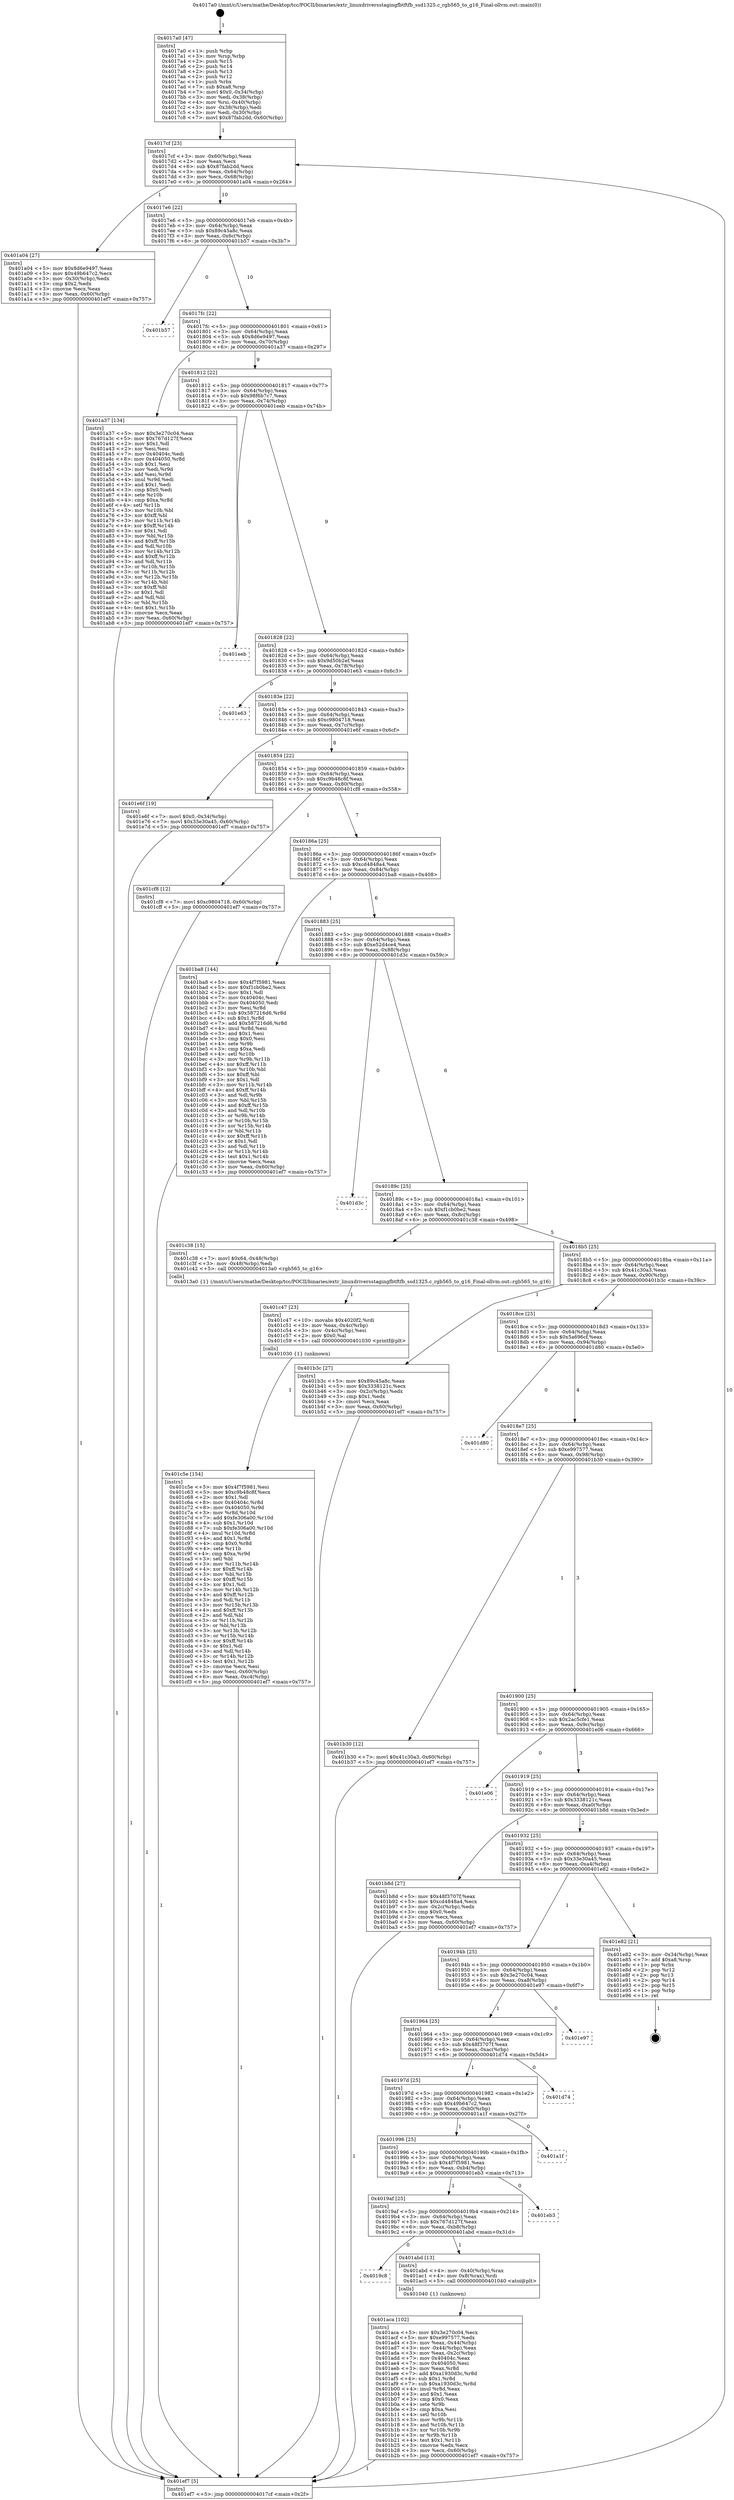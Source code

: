 digraph "0x4017a0" {
  label = "0x4017a0 (/mnt/c/Users/mathe/Desktop/tcc/POCII/binaries/extr_linuxdriversstagingfbtftfb_ssd1325.c_rgb565_to_g16_Final-ollvm.out::main(0))"
  labelloc = "t"
  node[shape=record]

  Entry [label="",width=0.3,height=0.3,shape=circle,fillcolor=black,style=filled]
  "0x4017cf" [label="{
     0x4017cf [23]\l
     | [instrs]\l
     &nbsp;&nbsp;0x4017cf \<+3\>: mov -0x60(%rbp),%eax\l
     &nbsp;&nbsp;0x4017d2 \<+2\>: mov %eax,%ecx\l
     &nbsp;&nbsp;0x4017d4 \<+6\>: sub $0x87fab2dd,%ecx\l
     &nbsp;&nbsp;0x4017da \<+3\>: mov %eax,-0x64(%rbp)\l
     &nbsp;&nbsp;0x4017dd \<+3\>: mov %ecx,-0x68(%rbp)\l
     &nbsp;&nbsp;0x4017e0 \<+6\>: je 0000000000401a04 \<main+0x264\>\l
  }"]
  "0x401a04" [label="{
     0x401a04 [27]\l
     | [instrs]\l
     &nbsp;&nbsp;0x401a04 \<+5\>: mov $0x8d6e9497,%eax\l
     &nbsp;&nbsp;0x401a09 \<+5\>: mov $0x49b647c2,%ecx\l
     &nbsp;&nbsp;0x401a0e \<+3\>: mov -0x30(%rbp),%edx\l
     &nbsp;&nbsp;0x401a11 \<+3\>: cmp $0x2,%edx\l
     &nbsp;&nbsp;0x401a14 \<+3\>: cmovne %ecx,%eax\l
     &nbsp;&nbsp;0x401a17 \<+3\>: mov %eax,-0x60(%rbp)\l
     &nbsp;&nbsp;0x401a1a \<+5\>: jmp 0000000000401ef7 \<main+0x757\>\l
  }"]
  "0x4017e6" [label="{
     0x4017e6 [22]\l
     | [instrs]\l
     &nbsp;&nbsp;0x4017e6 \<+5\>: jmp 00000000004017eb \<main+0x4b\>\l
     &nbsp;&nbsp;0x4017eb \<+3\>: mov -0x64(%rbp),%eax\l
     &nbsp;&nbsp;0x4017ee \<+5\>: sub $0x89c45a8c,%eax\l
     &nbsp;&nbsp;0x4017f3 \<+3\>: mov %eax,-0x6c(%rbp)\l
     &nbsp;&nbsp;0x4017f6 \<+6\>: je 0000000000401b57 \<main+0x3b7\>\l
  }"]
  "0x401ef7" [label="{
     0x401ef7 [5]\l
     | [instrs]\l
     &nbsp;&nbsp;0x401ef7 \<+5\>: jmp 00000000004017cf \<main+0x2f\>\l
  }"]
  "0x4017a0" [label="{
     0x4017a0 [47]\l
     | [instrs]\l
     &nbsp;&nbsp;0x4017a0 \<+1\>: push %rbp\l
     &nbsp;&nbsp;0x4017a1 \<+3\>: mov %rsp,%rbp\l
     &nbsp;&nbsp;0x4017a4 \<+2\>: push %r15\l
     &nbsp;&nbsp;0x4017a6 \<+2\>: push %r14\l
     &nbsp;&nbsp;0x4017a8 \<+2\>: push %r13\l
     &nbsp;&nbsp;0x4017aa \<+2\>: push %r12\l
     &nbsp;&nbsp;0x4017ac \<+1\>: push %rbx\l
     &nbsp;&nbsp;0x4017ad \<+7\>: sub $0xa8,%rsp\l
     &nbsp;&nbsp;0x4017b4 \<+7\>: movl $0x0,-0x34(%rbp)\l
     &nbsp;&nbsp;0x4017bb \<+3\>: mov %edi,-0x38(%rbp)\l
     &nbsp;&nbsp;0x4017be \<+4\>: mov %rsi,-0x40(%rbp)\l
     &nbsp;&nbsp;0x4017c2 \<+3\>: mov -0x38(%rbp),%edi\l
     &nbsp;&nbsp;0x4017c5 \<+3\>: mov %edi,-0x30(%rbp)\l
     &nbsp;&nbsp;0x4017c8 \<+7\>: movl $0x87fab2dd,-0x60(%rbp)\l
  }"]
  Exit [label="",width=0.3,height=0.3,shape=circle,fillcolor=black,style=filled,peripheries=2]
  "0x401b57" [label="{
     0x401b57\l
  }", style=dashed]
  "0x4017fc" [label="{
     0x4017fc [22]\l
     | [instrs]\l
     &nbsp;&nbsp;0x4017fc \<+5\>: jmp 0000000000401801 \<main+0x61\>\l
     &nbsp;&nbsp;0x401801 \<+3\>: mov -0x64(%rbp),%eax\l
     &nbsp;&nbsp;0x401804 \<+5\>: sub $0x8d6e9497,%eax\l
     &nbsp;&nbsp;0x401809 \<+3\>: mov %eax,-0x70(%rbp)\l
     &nbsp;&nbsp;0x40180c \<+6\>: je 0000000000401a37 \<main+0x297\>\l
  }"]
  "0x401c5e" [label="{
     0x401c5e [154]\l
     | [instrs]\l
     &nbsp;&nbsp;0x401c5e \<+5\>: mov $0x4f7f5981,%esi\l
     &nbsp;&nbsp;0x401c63 \<+5\>: mov $0xc9b48c8f,%ecx\l
     &nbsp;&nbsp;0x401c68 \<+2\>: mov $0x1,%dl\l
     &nbsp;&nbsp;0x401c6a \<+8\>: mov 0x40404c,%r8d\l
     &nbsp;&nbsp;0x401c72 \<+8\>: mov 0x404050,%r9d\l
     &nbsp;&nbsp;0x401c7a \<+3\>: mov %r8d,%r10d\l
     &nbsp;&nbsp;0x401c7d \<+7\>: add $0xfe306a00,%r10d\l
     &nbsp;&nbsp;0x401c84 \<+4\>: sub $0x1,%r10d\l
     &nbsp;&nbsp;0x401c88 \<+7\>: sub $0xfe306a00,%r10d\l
     &nbsp;&nbsp;0x401c8f \<+4\>: imul %r10d,%r8d\l
     &nbsp;&nbsp;0x401c93 \<+4\>: and $0x1,%r8d\l
     &nbsp;&nbsp;0x401c97 \<+4\>: cmp $0x0,%r8d\l
     &nbsp;&nbsp;0x401c9b \<+4\>: sete %r11b\l
     &nbsp;&nbsp;0x401c9f \<+4\>: cmp $0xa,%r9d\l
     &nbsp;&nbsp;0x401ca3 \<+3\>: setl %bl\l
     &nbsp;&nbsp;0x401ca6 \<+3\>: mov %r11b,%r14b\l
     &nbsp;&nbsp;0x401ca9 \<+4\>: xor $0xff,%r14b\l
     &nbsp;&nbsp;0x401cad \<+3\>: mov %bl,%r15b\l
     &nbsp;&nbsp;0x401cb0 \<+4\>: xor $0xff,%r15b\l
     &nbsp;&nbsp;0x401cb4 \<+3\>: xor $0x1,%dl\l
     &nbsp;&nbsp;0x401cb7 \<+3\>: mov %r14b,%r12b\l
     &nbsp;&nbsp;0x401cba \<+4\>: and $0xff,%r12b\l
     &nbsp;&nbsp;0x401cbe \<+3\>: and %dl,%r11b\l
     &nbsp;&nbsp;0x401cc1 \<+3\>: mov %r15b,%r13b\l
     &nbsp;&nbsp;0x401cc4 \<+4\>: and $0xff,%r13b\l
     &nbsp;&nbsp;0x401cc8 \<+2\>: and %dl,%bl\l
     &nbsp;&nbsp;0x401cca \<+3\>: or %r11b,%r12b\l
     &nbsp;&nbsp;0x401ccd \<+3\>: or %bl,%r13b\l
     &nbsp;&nbsp;0x401cd0 \<+3\>: xor %r13b,%r12b\l
     &nbsp;&nbsp;0x401cd3 \<+3\>: or %r15b,%r14b\l
     &nbsp;&nbsp;0x401cd6 \<+4\>: xor $0xff,%r14b\l
     &nbsp;&nbsp;0x401cda \<+3\>: or $0x1,%dl\l
     &nbsp;&nbsp;0x401cdd \<+3\>: and %dl,%r14b\l
     &nbsp;&nbsp;0x401ce0 \<+3\>: or %r14b,%r12b\l
     &nbsp;&nbsp;0x401ce3 \<+4\>: test $0x1,%r12b\l
     &nbsp;&nbsp;0x401ce7 \<+3\>: cmovne %ecx,%esi\l
     &nbsp;&nbsp;0x401cea \<+3\>: mov %esi,-0x60(%rbp)\l
     &nbsp;&nbsp;0x401ced \<+6\>: mov %eax,-0xc4(%rbp)\l
     &nbsp;&nbsp;0x401cf3 \<+5\>: jmp 0000000000401ef7 \<main+0x757\>\l
  }"]
  "0x401a37" [label="{
     0x401a37 [134]\l
     | [instrs]\l
     &nbsp;&nbsp;0x401a37 \<+5\>: mov $0x3e270c04,%eax\l
     &nbsp;&nbsp;0x401a3c \<+5\>: mov $0x767d127f,%ecx\l
     &nbsp;&nbsp;0x401a41 \<+2\>: mov $0x1,%dl\l
     &nbsp;&nbsp;0x401a43 \<+2\>: xor %esi,%esi\l
     &nbsp;&nbsp;0x401a45 \<+7\>: mov 0x40404c,%edi\l
     &nbsp;&nbsp;0x401a4c \<+8\>: mov 0x404050,%r8d\l
     &nbsp;&nbsp;0x401a54 \<+3\>: sub $0x1,%esi\l
     &nbsp;&nbsp;0x401a57 \<+3\>: mov %edi,%r9d\l
     &nbsp;&nbsp;0x401a5a \<+3\>: add %esi,%r9d\l
     &nbsp;&nbsp;0x401a5d \<+4\>: imul %r9d,%edi\l
     &nbsp;&nbsp;0x401a61 \<+3\>: and $0x1,%edi\l
     &nbsp;&nbsp;0x401a64 \<+3\>: cmp $0x0,%edi\l
     &nbsp;&nbsp;0x401a67 \<+4\>: sete %r10b\l
     &nbsp;&nbsp;0x401a6b \<+4\>: cmp $0xa,%r8d\l
     &nbsp;&nbsp;0x401a6f \<+4\>: setl %r11b\l
     &nbsp;&nbsp;0x401a73 \<+3\>: mov %r10b,%bl\l
     &nbsp;&nbsp;0x401a76 \<+3\>: xor $0xff,%bl\l
     &nbsp;&nbsp;0x401a79 \<+3\>: mov %r11b,%r14b\l
     &nbsp;&nbsp;0x401a7c \<+4\>: xor $0xff,%r14b\l
     &nbsp;&nbsp;0x401a80 \<+3\>: xor $0x1,%dl\l
     &nbsp;&nbsp;0x401a83 \<+3\>: mov %bl,%r15b\l
     &nbsp;&nbsp;0x401a86 \<+4\>: and $0xff,%r15b\l
     &nbsp;&nbsp;0x401a8a \<+3\>: and %dl,%r10b\l
     &nbsp;&nbsp;0x401a8d \<+3\>: mov %r14b,%r12b\l
     &nbsp;&nbsp;0x401a90 \<+4\>: and $0xff,%r12b\l
     &nbsp;&nbsp;0x401a94 \<+3\>: and %dl,%r11b\l
     &nbsp;&nbsp;0x401a97 \<+3\>: or %r10b,%r15b\l
     &nbsp;&nbsp;0x401a9a \<+3\>: or %r11b,%r12b\l
     &nbsp;&nbsp;0x401a9d \<+3\>: xor %r12b,%r15b\l
     &nbsp;&nbsp;0x401aa0 \<+3\>: or %r14b,%bl\l
     &nbsp;&nbsp;0x401aa3 \<+3\>: xor $0xff,%bl\l
     &nbsp;&nbsp;0x401aa6 \<+3\>: or $0x1,%dl\l
     &nbsp;&nbsp;0x401aa9 \<+2\>: and %dl,%bl\l
     &nbsp;&nbsp;0x401aab \<+3\>: or %bl,%r15b\l
     &nbsp;&nbsp;0x401aae \<+4\>: test $0x1,%r15b\l
     &nbsp;&nbsp;0x401ab2 \<+3\>: cmovne %ecx,%eax\l
     &nbsp;&nbsp;0x401ab5 \<+3\>: mov %eax,-0x60(%rbp)\l
     &nbsp;&nbsp;0x401ab8 \<+5\>: jmp 0000000000401ef7 \<main+0x757\>\l
  }"]
  "0x401812" [label="{
     0x401812 [22]\l
     | [instrs]\l
     &nbsp;&nbsp;0x401812 \<+5\>: jmp 0000000000401817 \<main+0x77\>\l
     &nbsp;&nbsp;0x401817 \<+3\>: mov -0x64(%rbp),%eax\l
     &nbsp;&nbsp;0x40181a \<+5\>: sub $0x98f6b7c7,%eax\l
     &nbsp;&nbsp;0x40181f \<+3\>: mov %eax,-0x74(%rbp)\l
     &nbsp;&nbsp;0x401822 \<+6\>: je 0000000000401eeb \<main+0x74b\>\l
  }"]
  "0x401c47" [label="{
     0x401c47 [23]\l
     | [instrs]\l
     &nbsp;&nbsp;0x401c47 \<+10\>: movabs $0x4020f2,%rdi\l
     &nbsp;&nbsp;0x401c51 \<+3\>: mov %eax,-0x4c(%rbp)\l
     &nbsp;&nbsp;0x401c54 \<+3\>: mov -0x4c(%rbp),%esi\l
     &nbsp;&nbsp;0x401c57 \<+2\>: mov $0x0,%al\l
     &nbsp;&nbsp;0x401c59 \<+5\>: call 0000000000401030 \<printf@plt\>\l
     | [calls]\l
     &nbsp;&nbsp;0x401030 \{1\} (unknown)\l
  }"]
  "0x401eeb" [label="{
     0x401eeb\l
  }", style=dashed]
  "0x401828" [label="{
     0x401828 [22]\l
     | [instrs]\l
     &nbsp;&nbsp;0x401828 \<+5\>: jmp 000000000040182d \<main+0x8d\>\l
     &nbsp;&nbsp;0x40182d \<+3\>: mov -0x64(%rbp),%eax\l
     &nbsp;&nbsp;0x401830 \<+5\>: sub $0x9d50b2ef,%eax\l
     &nbsp;&nbsp;0x401835 \<+3\>: mov %eax,-0x78(%rbp)\l
     &nbsp;&nbsp;0x401838 \<+6\>: je 0000000000401e63 \<main+0x6c3\>\l
  }"]
  "0x401aca" [label="{
     0x401aca [102]\l
     | [instrs]\l
     &nbsp;&nbsp;0x401aca \<+5\>: mov $0x3e270c04,%ecx\l
     &nbsp;&nbsp;0x401acf \<+5\>: mov $0xe997577,%edx\l
     &nbsp;&nbsp;0x401ad4 \<+3\>: mov %eax,-0x44(%rbp)\l
     &nbsp;&nbsp;0x401ad7 \<+3\>: mov -0x44(%rbp),%eax\l
     &nbsp;&nbsp;0x401ada \<+3\>: mov %eax,-0x2c(%rbp)\l
     &nbsp;&nbsp;0x401add \<+7\>: mov 0x40404c,%eax\l
     &nbsp;&nbsp;0x401ae4 \<+7\>: mov 0x404050,%esi\l
     &nbsp;&nbsp;0x401aeb \<+3\>: mov %eax,%r8d\l
     &nbsp;&nbsp;0x401aee \<+7\>: add $0xa1930d3c,%r8d\l
     &nbsp;&nbsp;0x401af5 \<+4\>: sub $0x1,%r8d\l
     &nbsp;&nbsp;0x401af9 \<+7\>: sub $0xa1930d3c,%r8d\l
     &nbsp;&nbsp;0x401b00 \<+4\>: imul %r8d,%eax\l
     &nbsp;&nbsp;0x401b04 \<+3\>: and $0x1,%eax\l
     &nbsp;&nbsp;0x401b07 \<+3\>: cmp $0x0,%eax\l
     &nbsp;&nbsp;0x401b0a \<+4\>: sete %r9b\l
     &nbsp;&nbsp;0x401b0e \<+3\>: cmp $0xa,%esi\l
     &nbsp;&nbsp;0x401b11 \<+4\>: setl %r10b\l
     &nbsp;&nbsp;0x401b15 \<+3\>: mov %r9b,%r11b\l
     &nbsp;&nbsp;0x401b18 \<+3\>: and %r10b,%r11b\l
     &nbsp;&nbsp;0x401b1b \<+3\>: xor %r10b,%r9b\l
     &nbsp;&nbsp;0x401b1e \<+3\>: or %r9b,%r11b\l
     &nbsp;&nbsp;0x401b21 \<+4\>: test $0x1,%r11b\l
     &nbsp;&nbsp;0x401b25 \<+3\>: cmovne %edx,%ecx\l
     &nbsp;&nbsp;0x401b28 \<+3\>: mov %ecx,-0x60(%rbp)\l
     &nbsp;&nbsp;0x401b2b \<+5\>: jmp 0000000000401ef7 \<main+0x757\>\l
  }"]
  "0x401e63" [label="{
     0x401e63\l
  }", style=dashed]
  "0x40183e" [label="{
     0x40183e [22]\l
     | [instrs]\l
     &nbsp;&nbsp;0x40183e \<+5\>: jmp 0000000000401843 \<main+0xa3\>\l
     &nbsp;&nbsp;0x401843 \<+3\>: mov -0x64(%rbp),%eax\l
     &nbsp;&nbsp;0x401846 \<+5\>: sub $0xc9804718,%eax\l
     &nbsp;&nbsp;0x40184b \<+3\>: mov %eax,-0x7c(%rbp)\l
     &nbsp;&nbsp;0x40184e \<+6\>: je 0000000000401e6f \<main+0x6cf\>\l
  }"]
  "0x4019c8" [label="{
     0x4019c8\l
  }", style=dashed]
  "0x401e6f" [label="{
     0x401e6f [19]\l
     | [instrs]\l
     &nbsp;&nbsp;0x401e6f \<+7\>: movl $0x0,-0x34(%rbp)\l
     &nbsp;&nbsp;0x401e76 \<+7\>: movl $0x33e30a45,-0x60(%rbp)\l
     &nbsp;&nbsp;0x401e7d \<+5\>: jmp 0000000000401ef7 \<main+0x757\>\l
  }"]
  "0x401854" [label="{
     0x401854 [22]\l
     | [instrs]\l
     &nbsp;&nbsp;0x401854 \<+5\>: jmp 0000000000401859 \<main+0xb9\>\l
     &nbsp;&nbsp;0x401859 \<+3\>: mov -0x64(%rbp),%eax\l
     &nbsp;&nbsp;0x40185c \<+5\>: sub $0xc9b48c8f,%eax\l
     &nbsp;&nbsp;0x401861 \<+3\>: mov %eax,-0x80(%rbp)\l
     &nbsp;&nbsp;0x401864 \<+6\>: je 0000000000401cf8 \<main+0x558\>\l
  }"]
  "0x401abd" [label="{
     0x401abd [13]\l
     | [instrs]\l
     &nbsp;&nbsp;0x401abd \<+4\>: mov -0x40(%rbp),%rax\l
     &nbsp;&nbsp;0x401ac1 \<+4\>: mov 0x8(%rax),%rdi\l
     &nbsp;&nbsp;0x401ac5 \<+5\>: call 0000000000401040 \<atoi@plt\>\l
     | [calls]\l
     &nbsp;&nbsp;0x401040 \{1\} (unknown)\l
  }"]
  "0x401cf8" [label="{
     0x401cf8 [12]\l
     | [instrs]\l
     &nbsp;&nbsp;0x401cf8 \<+7\>: movl $0xc9804718,-0x60(%rbp)\l
     &nbsp;&nbsp;0x401cff \<+5\>: jmp 0000000000401ef7 \<main+0x757\>\l
  }"]
  "0x40186a" [label="{
     0x40186a [25]\l
     | [instrs]\l
     &nbsp;&nbsp;0x40186a \<+5\>: jmp 000000000040186f \<main+0xcf\>\l
     &nbsp;&nbsp;0x40186f \<+3\>: mov -0x64(%rbp),%eax\l
     &nbsp;&nbsp;0x401872 \<+5\>: sub $0xcd4848a4,%eax\l
     &nbsp;&nbsp;0x401877 \<+6\>: mov %eax,-0x84(%rbp)\l
     &nbsp;&nbsp;0x40187d \<+6\>: je 0000000000401ba8 \<main+0x408\>\l
  }"]
  "0x4019af" [label="{
     0x4019af [25]\l
     | [instrs]\l
     &nbsp;&nbsp;0x4019af \<+5\>: jmp 00000000004019b4 \<main+0x214\>\l
     &nbsp;&nbsp;0x4019b4 \<+3\>: mov -0x64(%rbp),%eax\l
     &nbsp;&nbsp;0x4019b7 \<+5\>: sub $0x767d127f,%eax\l
     &nbsp;&nbsp;0x4019bc \<+6\>: mov %eax,-0xb8(%rbp)\l
     &nbsp;&nbsp;0x4019c2 \<+6\>: je 0000000000401abd \<main+0x31d\>\l
  }"]
  "0x401ba8" [label="{
     0x401ba8 [144]\l
     | [instrs]\l
     &nbsp;&nbsp;0x401ba8 \<+5\>: mov $0x4f7f5981,%eax\l
     &nbsp;&nbsp;0x401bad \<+5\>: mov $0xf1cb0be2,%ecx\l
     &nbsp;&nbsp;0x401bb2 \<+2\>: mov $0x1,%dl\l
     &nbsp;&nbsp;0x401bb4 \<+7\>: mov 0x40404c,%esi\l
     &nbsp;&nbsp;0x401bbb \<+7\>: mov 0x404050,%edi\l
     &nbsp;&nbsp;0x401bc2 \<+3\>: mov %esi,%r8d\l
     &nbsp;&nbsp;0x401bc5 \<+7\>: sub $0x587216d6,%r8d\l
     &nbsp;&nbsp;0x401bcc \<+4\>: sub $0x1,%r8d\l
     &nbsp;&nbsp;0x401bd0 \<+7\>: add $0x587216d6,%r8d\l
     &nbsp;&nbsp;0x401bd7 \<+4\>: imul %r8d,%esi\l
     &nbsp;&nbsp;0x401bdb \<+3\>: and $0x1,%esi\l
     &nbsp;&nbsp;0x401bde \<+3\>: cmp $0x0,%esi\l
     &nbsp;&nbsp;0x401be1 \<+4\>: sete %r9b\l
     &nbsp;&nbsp;0x401be5 \<+3\>: cmp $0xa,%edi\l
     &nbsp;&nbsp;0x401be8 \<+4\>: setl %r10b\l
     &nbsp;&nbsp;0x401bec \<+3\>: mov %r9b,%r11b\l
     &nbsp;&nbsp;0x401bef \<+4\>: xor $0xff,%r11b\l
     &nbsp;&nbsp;0x401bf3 \<+3\>: mov %r10b,%bl\l
     &nbsp;&nbsp;0x401bf6 \<+3\>: xor $0xff,%bl\l
     &nbsp;&nbsp;0x401bf9 \<+3\>: xor $0x1,%dl\l
     &nbsp;&nbsp;0x401bfc \<+3\>: mov %r11b,%r14b\l
     &nbsp;&nbsp;0x401bff \<+4\>: and $0xff,%r14b\l
     &nbsp;&nbsp;0x401c03 \<+3\>: and %dl,%r9b\l
     &nbsp;&nbsp;0x401c06 \<+3\>: mov %bl,%r15b\l
     &nbsp;&nbsp;0x401c09 \<+4\>: and $0xff,%r15b\l
     &nbsp;&nbsp;0x401c0d \<+3\>: and %dl,%r10b\l
     &nbsp;&nbsp;0x401c10 \<+3\>: or %r9b,%r14b\l
     &nbsp;&nbsp;0x401c13 \<+3\>: or %r10b,%r15b\l
     &nbsp;&nbsp;0x401c16 \<+3\>: xor %r15b,%r14b\l
     &nbsp;&nbsp;0x401c19 \<+3\>: or %bl,%r11b\l
     &nbsp;&nbsp;0x401c1c \<+4\>: xor $0xff,%r11b\l
     &nbsp;&nbsp;0x401c20 \<+3\>: or $0x1,%dl\l
     &nbsp;&nbsp;0x401c23 \<+3\>: and %dl,%r11b\l
     &nbsp;&nbsp;0x401c26 \<+3\>: or %r11b,%r14b\l
     &nbsp;&nbsp;0x401c29 \<+4\>: test $0x1,%r14b\l
     &nbsp;&nbsp;0x401c2d \<+3\>: cmovne %ecx,%eax\l
     &nbsp;&nbsp;0x401c30 \<+3\>: mov %eax,-0x60(%rbp)\l
     &nbsp;&nbsp;0x401c33 \<+5\>: jmp 0000000000401ef7 \<main+0x757\>\l
  }"]
  "0x401883" [label="{
     0x401883 [25]\l
     | [instrs]\l
     &nbsp;&nbsp;0x401883 \<+5\>: jmp 0000000000401888 \<main+0xe8\>\l
     &nbsp;&nbsp;0x401888 \<+3\>: mov -0x64(%rbp),%eax\l
     &nbsp;&nbsp;0x40188b \<+5\>: sub $0xe52d4ce4,%eax\l
     &nbsp;&nbsp;0x401890 \<+6\>: mov %eax,-0x88(%rbp)\l
     &nbsp;&nbsp;0x401896 \<+6\>: je 0000000000401d3c \<main+0x59c\>\l
  }"]
  "0x401eb3" [label="{
     0x401eb3\l
  }", style=dashed]
  "0x401d3c" [label="{
     0x401d3c\l
  }", style=dashed]
  "0x40189c" [label="{
     0x40189c [25]\l
     | [instrs]\l
     &nbsp;&nbsp;0x40189c \<+5\>: jmp 00000000004018a1 \<main+0x101\>\l
     &nbsp;&nbsp;0x4018a1 \<+3\>: mov -0x64(%rbp),%eax\l
     &nbsp;&nbsp;0x4018a4 \<+5\>: sub $0xf1cb0be2,%eax\l
     &nbsp;&nbsp;0x4018a9 \<+6\>: mov %eax,-0x8c(%rbp)\l
     &nbsp;&nbsp;0x4018af \<+6\>: je 0000000000401c38 \<main+0x498\>\l
  }"]
  "0x401996" [label="{
     0x401996 [25]\l
     | [instrs]\l
     &nbsp;&nbsp;0x401996 \<+5\>: jmp 000000000040199b \<main+0x1fb\>\l
     &nbsp;&nbsp;0x40199b \<+3\>: mov -0x64(%rbp),%eax\l
     &nbsp;&nbsp;0x40199e \<+5\>: sub $0x4f7f5981,%eax\l
     &nbsp;&nbsp;0x4019a3 \<+6\>: mov %eax,-0xb4(%rbp)\l
     &nbsp;&nbsp;0x4019a9 \<+6\>: je 0000000000401eb3 \<main+0x713\>\l
  }"]
  "0x401c38" [label="{
     0x401c38 [15]\l
     | [instrs]\l
     &nbsp;&nbsp;0x401c38 \<+7\>: movl $0x64,-0x48(%rbp)\l
     &nbsp;&nbsp;0x401c3f \<+3\>: mov -0x48(%rbp),%edi\l
     &nbsp;&nbsp;0x401c42 \<+5\>: call 00000000004013a0 \<rgb565_to_g16\>\l
     | [calls]\l
     &nbsp;&nbsp;0x4013a0 \{1\} (/mnt/c/Users/mathe/Desktop/tcc/POCII/binaries/extr_linuxdriversstagingfbtftfb_ssd1325.c_rgb565_to_g16_Final-ollvm.out::rgb565_to_g16)\l
  }"]
  "0x4018b5" [label="{
     0x4018b5 [25]\l
     | [instrs]\l
     &nbsp;&nbsp;0x4018b5 \<+5\>: jmp 00000000004018ba \<main+0x11a\>\l
     &nbsp;&nbsp;0x4018ba \<+3\>: mov -0x64(%rbp),%eax\l
     &nbsp;&nbsp;0x4018bd \<+5\>: sub $0x41c30a3,%eax\l
     &nbsp;&nbsp;0x4018c2 \<+6\>: mov %eax,-0x90(%rbp)\l
     &nbsp;&nbsp;0x4018c8 \<+6\>: je 0000000000401b3c \<main+0x39c\>\l
  }"]
  "0x401a1f" [label="{
     0x401a1f\l
  }", style=dashed]
  "0x401b3c" [label="{
     0x401b3c [27]\l
     | [instrs]\l
     &nbsp;&nbsp;0x401b3c \<+5\>: mov $0x89c45a8c,%eax\l
     &nbsp;&nbsp;0x401b41 \<+5\>: mov $0x3338121c,%ecx\l
     &nbsp;&nbsp;0x401b46 \<+3\>: mov -0x2c(%rbp),%edx\l
     &nbsp;&nbsp;0x401b49 \<+3\>: cmp $0x1,%edx\l
     &nbsp;&nbsp;0x401b4c \<+3\>: cmovl %ecx,%eax\l
     &nbsp;&nbsp;0x401b4f \<+3\>: mov %eax,-0x60(%rbp)\l
     &nbsp;&nbsp;0x401b52 \<+5\>: jmp 0000000000401ef7 \<main+0x757\>\l
  }"]
  "0x4018ce" [label="{
     0x4018ce [25]\l
     | [instrs]\l
     &nbsp;&nbsp;0x4018ce \<+5\>: jmp 00000000004018d3 \<main+0x133\>\l
     &nbsp;&nbsp;0x4018d3 \<+3\>: mov -0x64(%rbp),%eax\l
     &nbsp;&nbsp;0x4018d6 \<+5\>: sub $0x5a696cf,%eax\l
     &nbsp;&nbsp;0x4018db \<+6\>: mov %eax,-0x94(%rbp)\l
     &nbsp;&nbsp;0x4018e1 \<+6\>: je 0000000000401d80 \<main+0x5e0\>\l
  }"]
  "0x40197d" [label="{
     0x40197d [25]\l
     | [instrs]\l
     &nbsp;&nbsp;0x40197d \<+5\>: jmp 0000000000401982 \<main+0x1e2\>\l
     &nbsp;&nbsp;0x401982 \<+3\>: mov -0x64(%rbp),%eax\l
     &nbsp;&nbsp;0x401985 \<+5\>: sub $0x49b647c2,%eax\l
     &nbsp;&nbsp;0x40198a \<+6\>: mov %eax,-0xb0(%rbp)\l
     &nbsp;&nbsp;0x401990 \<+6\>: je 0000000000401a1f \<main+0x27f\>\l
  }"]
  "0x401d80" [label="{
     0x401d80\l
  }", style=dashed]
  "0x4018e7" [label="{
     0x4018e7 [25]\l
     | [instrs]\l
     &nbsp;&nbsp;0x4018e7 \<+5\>: jmp 00000000004018ec \<main+0x14c\>\l
     &nbsp;&nbsp;0x4018ec \<+3\>: mov -0x64(%rbp),%eax\l
     &nbsp;&nbsp;0x4018ef \<+5\>: sub $0xe997577,%eax\l
     &nbsp;&nbsp;0x4018f4 \<+6\>: mov %eax,-0x98(%rbp)\l
     &nbsp;&nbsp;0x4018fa \<+6\>: je 0000000000401b30 \<main+0x390\>\l
  }"]
  "0x401d74" [label="{
     0x401d74\l
  }", style=dashed]
  "0x401b30" [label="{
     0x401b30 [12]\l
     | [instrs]\l
     &nbsp;&nbsp;0x401b30 \<+7\>: movl $0x41c30a3,-0x60(%rbp)\l
     &nbsp;&nbsp;0x401b37 \<+5\>: jmp 0000000000401ef7 \<main+0x757\>\l
  }"]
  "0x401900" [label="{
     0x401900 [25]\l
     | [instrs]\l
     &nbsp;&nbsp;0x401900 \<+5\>: jmp 0000000000401905 \<main+0x165\>\l
     &nbsp;&nbsp;0x401905 \<+3\>: mov -0x64(%rbp),%eax\l
     &nbsp;&nbsp;0x401908 \<+5\>: sub $0x2ac5cfe1,%eax\l
     &nbsp;&nbsp;0x40190d \<+6\>: mov %eax,-0x9c(%rbp)\l
     &nbsp;&nbsp;0x401913 \<+6\>: je 0000000000401e06 \<main+0x666\>\l
  }"]
  "0x401964" [label="{
     0x401964 [25]\l
     | [instrs]\l
     &nbsp;&nbsp;0x401964 \<+5\>: jmp 0000000000401969 \<main+0x1c9\>\l
     &nbsp;&nbsp;0x401969 \<+3\>: mov -0x64(%rbp),%eax\l
     &nbsp;&nbsp;0x40196c \<+5\>: sub $0x48f3707f,%eax\l
     &nbsp;&nbsp;0x401971 \<+6\>: mov %eax,-0xac(%rbp)\l
     &nbsp;&nbsp;0x401977 \<+6\>: je 0000000000401d74 \<main+0x5d4\>\l
  }"]
  "0x401e06" [label="{
     0x401e06\l
  }", style=dashed]
  "0x401919" [label="{
     0x401919 [25]\l
     | [instrs]\l
     &nbsp;&nbsp;0x401919 \<+5\>: jmp 000000000040191e \<main+0x17e\>\l
     &nbsp;&nbsp;0x40191e \<+3\>: mov -0x64(%rbp),%eax\l
     &nbsp;&nbsp;0x401921 \<+5\>: sub $0x3338121c,%eax\l
     &nbsp;&nbsp;0x401926 \<+6\>: mov %eax,-0xa0(%rbp)\l
     &nbsp;&nbsp;0x40192c \<+6\>: je 0000000000401b8d \<main+0x3ed\>\l
  }"]
  "0x401e97" [label="{
     0x401e97\l
  }", style=dashed]
  "0x401b8d" [label="{
     0x401b8d [27]\l
     | [instrs]\l
     &nbsp;&nbsp;0x401b8d \<+5\>: mov $0x48f3707f,%eax\l
     &nbsp;&nbsp;0x401b92 \<+5\>: mov $0xcd4848a4,%ecx\l
     &nbsp;&nbsp;0x401b97 \<+3\>: mov -0x2c(%rbp),%edx\l
     &nbsp;&nbsp;0x401b9a \<+3\>: cmp $0x0,%edx\l
     &nbsp;&nbsp;0x401b9d \<+3\>: cmove %ecx,%eax\l
     &nbsp;&nbsp;0x401ba0 \<+3\>: mov %eax,-0x60(%rbp)\l
     &nbsp;&nbsp;0x401ba3 \<+5\>: jmp 0000000000401ef7 \<main+0x757\>\l
  }"]
  "0x401932" [label="{
     0x401932 [25]\l
     | [instrs]\l
     &nbsp;&nbsp;0x401932 \<+5\>: jmp 0000000000401937 \<main+0x197\>\l
     &nbsp;&nbsp;0x401937 \<+3\>: mov -0x64(%rbp),%eax\l
     &nbsp;&nbsp;0x40193a \<+5\>: sub $0x33e30a45,%eax\l
     &nbsp;&nbsp;0x40193f \<+6\>: mov %eax,-0xa4(%rbp)\l
     &nbsp;&nbsp;0x401945 \<+6\>: je 0000000000401e82 \<main+0x6e2\>\l
  }"]
  "0x40194b" [label="{
     0x40194b [25]\l
     | [instrs]\l
     &nbsp;&nbsp;0x40194b \<+5\>: jmp 0000000000401950 \<main+0x1b0\>\l
     &nbsp;&nbsp;0x401950 \<+3\>: mov -0x64(%rbp),%eax\l
     &nbsp;&nbsp;0x401953 \<+5\>: sub $0x3e270c04,%eax\l
     &nbsp;&nbsp;0x401958 \<+6\>: mov %eax,-0xa8(%rbp)\l
     &nbsp;&nbsp;0x40195e \<+6\>: je 0000000000401e97 \<main+0x6f7\>\l
  }"]
  "0x401e82" [label="{
     0x401e82 [21]\l
     | [instrs]\l
     &nbsp;&nbsp;0x401e82 \<+3\>: mov -0x34(%rbp),%eax\l
     &nbsp;&nbsp;0x401e85 \<+7\>: add $0xa8,%rsp\l
     &nbsp;&nbsp;0x401e8c \<+1\>: pop %rbx\l
     &nbsp;&nbsp;0x401e8d \<+2\>: pop %r12\l
     &nbsp;&nbsp;0x401e8f \<+2\>: pop %r13\l
     &nbsp;&nbsp;0x401e91 \<+2\>: pop %r14\l
     &nbsp;&nbsp;0x401e93 \<+2\>: pop %r15\l
     &nbsp;&nbsp;0x401e95 \<+1\>: pop %rbp\l
     &nbsp;&nbsp;0x401e96 \<+1\>: ret\l
  }"]
  Entry -> "0x4017a0" [label=" 1"]
  "0x4017cf" -> "0x401a04" [label=" 1"]
  "0x4017cf" -> "0x4017e6" [label=" 10"]
  "0x401a04" -> "0x401ef7" [label=" 1"]
  "0x4017a0" -> "0x4017cf" [label=" 1"]
  "0x401ef7" -> "0x4017cf" [label=" 10"]
  "0x401e82" -> Exit [label=" 1"]
  "0x4017e6" -> "0x401b57" [label=" 0"]
  "0x4017e6" -> "0x4017fc" [label=" 10"]
  "0x401e6f" -> "0x401ef7" [label=" 1"]
  "0x4017fc" -> "0x401a37" [label=" 1"]
  "0x4017fc" -> "0x401812" [label=" 9"]
  "0x401a37" -> "0x401ef7" [label=" 1"]
  "0x401cf8" -> "0x401ef7" [label=" 1"]
  "0x401812" -> "0x401eeb" [label=" 0"]
  "0x401812" -> "0x401828" [label=" 9"]
  "0x401c5e" -> "0x401ef7" [label=" 1"]
  "0x401828" -> "0x401e63" [label=" 0"]
  "0x401828" -> "0x40183e" [label=" 9"]
  "0x401c47" -> "0x401c5e" [label=" 1"]
  "0x40183e" -> "0x401e6f" [label=" 1"]
  "0x40183e" -> "0x401854" [label=" 8"]
  "0x401c38" -> "0x401c47" [label=" 1"]
  "0x401854" -> "0x401cf8" [label=" 1"]
  "0x401854" -> "0x40186a" [label=" 7"]
  "0x401ba8" -> "0x401ef7" [label=" 1"]
  "0x40186a" -> "0x401ba8" [label=" 1"]
  "0x40186a" -> "0x401883" [label=" 6"]
  "0x401b3c" -> "0x401ef7" [label=" 1"]
  "0x401883" -> "0x401d3c" [label=" 0"]
  "0x401883" -> "0x40189c" [label=" 6"]
  "0x401b30" -> "0x401ef7" [label=" 1"]
  "0x40189c" -> "0x401c38" [label=" 1"]
  "0x40189c" -> "0x4018b5" [label=" 5"]
  "0x401abd" -> "0x401aca" [label=" 1"]
  "0x4018b5" -> "0x401b3c" [label=" 1"]
  "0x4018b5" -> "0x4018ce" [label=" 4"]
  "0x4019af" -> "0x4019c8" [label=" 0"]
  "0x4018ce" -> "0x401d80" [label=" 0"]
  "0x4018ce" -> "0x4018e7" [label=" 4"]
  "0x401b8d" -> "0x401ef7" [label=" 1"]
  "0x4018e7" -> "0x401b30" [label=" 1"]
  "0x4018e7" -> "0x401900" [label=" 3"]
  "0x401996" -> "0x4019af" [label=" 1"]
  "0x401900" -> "0x401e06" [label=" 0"]
  "0x401900" -> "0x401919" [label=" 3"]
  "0x401aca" -> "0x401ef7" [label=" 1"]
  "0x401919" -> "0x401b8d" [label=" 1"]
  "0x401919" -> "0x401932" [label=" 2"]
  "0x40197d" -> "0x401996" [label=" 1"]
  "0x401932" -> "0x401e82" [label=" 1"]
  "0x401932" -> "0x40194b" [label=" 1"]
  "0x40197d" -> "0x401a1f" [label=" 0"]
  "0x40194b" -> "0x401e97" [label=" 0"]
  "0x40194b" -> "0x401964" [label=" 1"]
  "0x401996" -> "0x401eb3" [label=" 0"]
  "0x401964" -> "0x401d74" [label=" 0"]
  "0x401964" -> "0x40197d" [label=" 1"]
  "0x4019af" -> "0x401abd" [label=" 1"]
}
